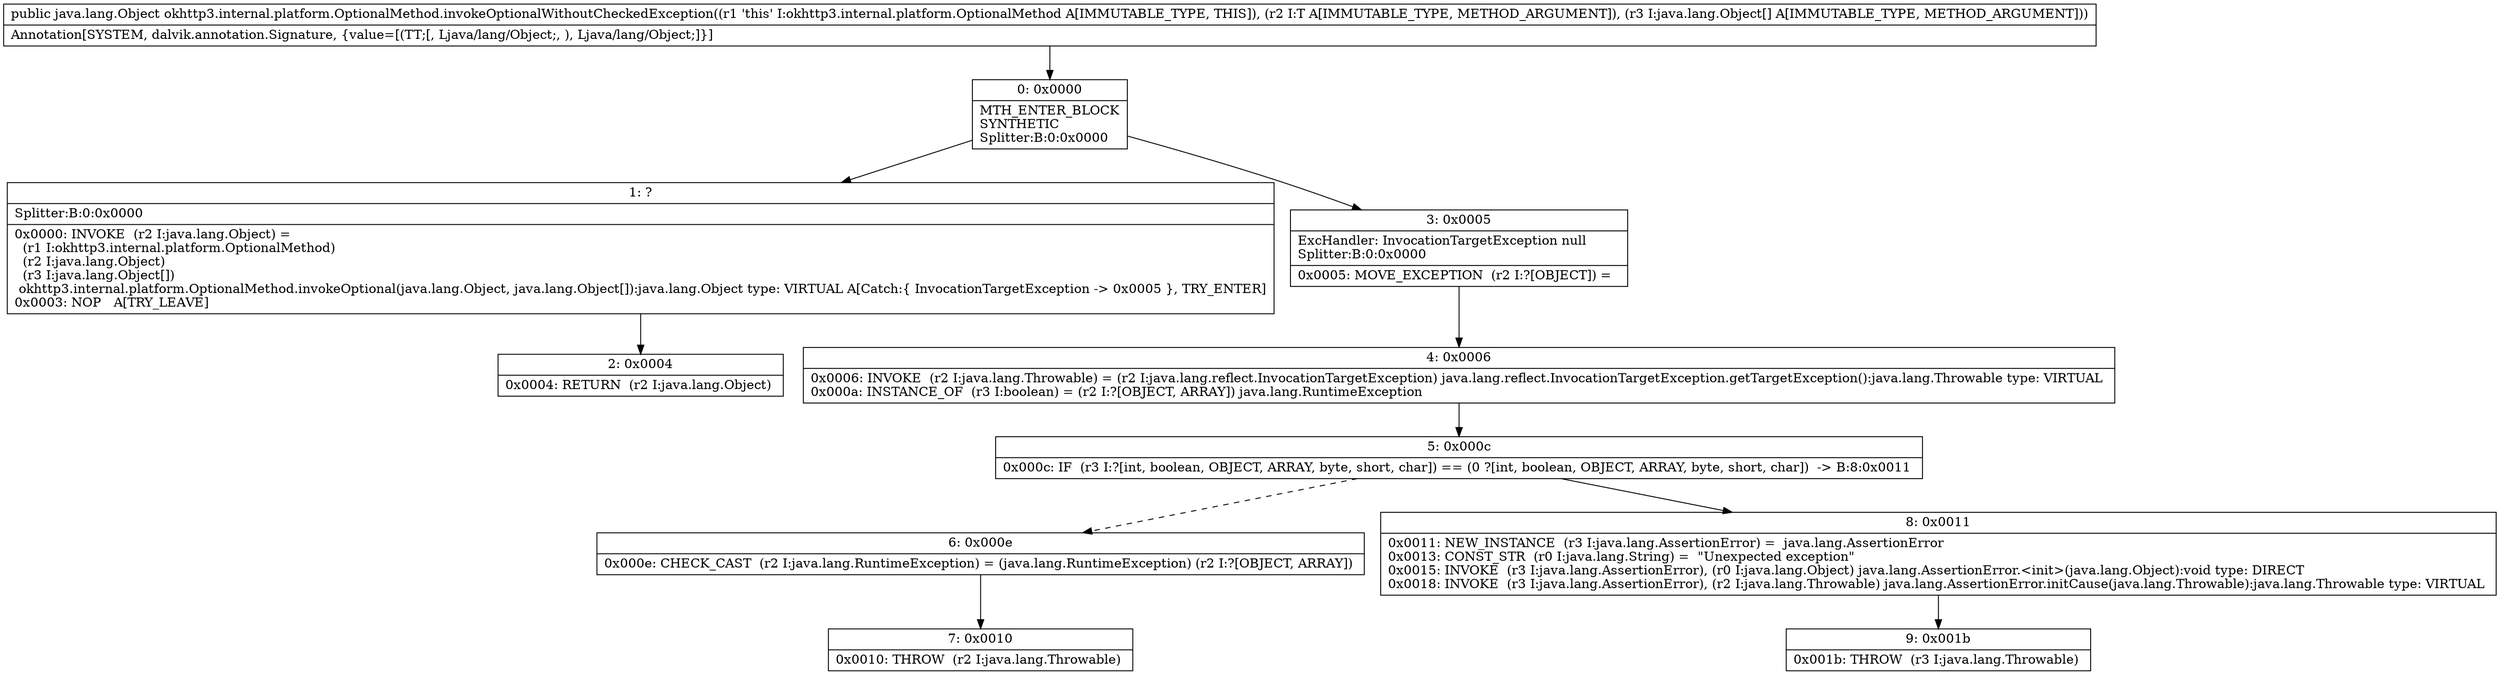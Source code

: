 digraph "CFG forokhttp3.internal.platform.OptionalMethod.invokeOptionalWithoutCheckedException(Ljava\/lang\/Object;[Ljava\/lang\/Object;)Ljava\/lang\/Object;" {
Node_0 [shape=record,label="{0\:\ 0x0000|MTH_ENTER_BLOCK\lSYNTHETIC\lSplitter:B:0:0x0000\l}"];
Node_1 [shape=record,label="{1\:\ ?|Splitter:B:0:0x0000\l|0x0000: INVOKE  (r2 I:java.lang.Object) = \l  (r1 I:okhttp3.internal.platform.OptionalMethod)\l  (r2 I:java.lang.Object)\l  (r3 I:java.lang.Object[])\l okhttp3.internal.platform.OptionalMethod.invokeOptional(java.lang.Object, java.lang.Object[]):java.lang.Object type: VIRTUAL A[Catch:\{ InvocationTargetException \-\> 0x0005 \}, TRY_ENTER]\l0x0003: NOP   A[TRY_LEAVE]\l}"];
Node_2 [shape=record,label="{2\:\ 0x0004|0x0004: RETURN  (r2 I:java.lang.Object) \l}"];
Node_3 [shape=record,label="{3\:\ 0x0005|ExcHandler: InvocationTargetException null\lSplitter:B:0:0x0000\l|0x0005: MOVE_EXCEPTION  (r2 I:?[OBJECT]) =  \l}"];
Node_4 [shape=record,label="{4\:\ 0x0006|0x0006: INVOKE  (r2 I:java.lang.Throwable) = (r2 I:java.lang.reflect.InvocationTargetException) java.lang.reflect.InvocationTargetException.getTargetException():java.lang.Throwable type: VIRTUAL \l0x000a: INSTANCE_OF  (r3 I:boolean) = (r2 I:?[OBJECT, ARRAY]) java.lang.RuntimeException \l}"];
Node_5 [shape=record,label="{5\:\ 0x000c|0x000c: IF  (r3 I:?[int, boolean, OBJECT, ARRAY, byte, short, char]) == (0 ?[int, boolean, OBJECT, ARRAY, byte, short, char])  \-\> B:8:0x0011 \l}"];
Node_6 [shape=record,label="{6\:\ 0x000e|0x000e: CHECK_CAST  (r2 I:java.lang.RuntimeException) = (java.lang.RuntimeException) (r2 I:?[OBJECT, ARRAY]) \l}"];
Node_7 [shape=record,label="{7\:\ 0x0010|0x0010: THROW  (r2 I:java.lang.Throwable) \l}"];
Node_8 [shape=record,label="{8\:\ 0x0011|0x0011: NEW_INSTANCE  (r3 I:java.lang.AssertionError) =  java.lang.AssertionError \l0x0013: CONST_STR  (r0 I:java.lang.String) =  \"Unexpected exception\" \l0x0015: INVOKE  (r3 I:java.lang.AssertionError), (r0 I:java.lang.Object) java.lang.AssertionError.\<init\>(java.lang.Object):void type: DIRECT \l0x0018: INVOKE  (r3 I:java.lang.AssertionError), (r2 I:java.lang.Throwable) java.lang.AssertionError.initCause(java.lang.Throwable):java.lang.Throwable type: VIRTUAL \l}"];
Node_9 [shape=record,label="{9\:\ 0x001b|0x001b: THROW  (r3 I:java.lang.Throwable) \l}"];
MethodNode[shape=record,label="{public java.lang.Object okhttp3.internal.platform.OptionalMethod.invokeOptionalWithoutCheckedException((r1 'this' I:okhttp3.internal.platform.OptionalMethod A[IMMUTABLE_TYPE, THIS]), (r2 I:T A[IMMUTABLE_TYPE, METHOD_ARGUMENT]), (r3 I:java.lang.Object[] A[IMMUTABLE_TYPE, METHOD_ARGUMENT]))  | Annotation[SYSTEM, dalvik.annotation.Signature, \{value=[(TT;[, Ljava\/lang\/Object;, ), Ljava\/lang\/Object;]\}]\l}"];
MethodNode -> Node_0;
Node_0 -> Node_1;
Node_0 -> Node_3;
Node_1 -> Node_2;
Node_3 -> Node_4;
Node_4 -> Node_5;
Node_5 -> Node_6[style=dashed];
Node_5 -> Node_8;
Node_6 -> Node_7;
Node_8 -> Node_9;
}

